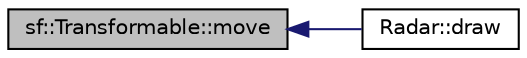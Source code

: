 digraph "sf::Transformable::move"
{
  edge [fontname="Helvetica",fontsize="10",labelfontname="Helvetica",labelfontsize="10"];
  node [fontname="Helvetica",fontsize="10",shape=record];
  rankdir="LR";
  Node15 [label="sf::Transformable::move",height=0.2,width=0.4,color="black", fillcolor="grey75", style="filled", fontcolor="black"];
  Node15 -> Node16 [dir="back",color="midnightblue",fontsize="10",style="solid",fontname="Helvetica"];
  Node16 [label="Radar::draw",height=0.2,width=0.4,color="black", fillcolor="white", style="filled",URL="$class_radar.html#a89658480ff0e15b096097f8b7965893b",tooltip="Draw the object to a render target. "];
}
